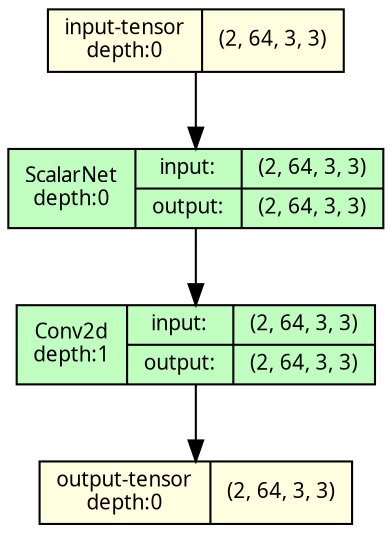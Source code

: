 strict digraph SingleInputNet {
	graph [ordering=in size="12.0,12.0"]
	node [align=left fontname="Linux libertine" fontsize=10 height=0.2 ranksep=0.1 shape=record style=filled]
	edge [fontsize=10]
	0 [label="input-tensor&#92;ndepth:0|(2, 64, 3, 3)" fillcolor=lightyellow]
	1 [label="ScalarNet&#92;ndepth:0|{input:|output:}|{(2, 64, 3, 3)|(2, 64, 3, 3)}" fillcolor=darkseagreen1]
	2 [label="Conv2d&#92;ndepth:1|{input:|output:}|{(2, 64, 3, 3)|(2, 64, 3, 3)}" fillcolor=darkseagreen1]
	3 [label="output-tensor&#92;ndepth:0|(2, 64, 3, 3)" fillcolor=lightyellow]
	0 -> 1
	1 -> 2
	2 -> 3
}
